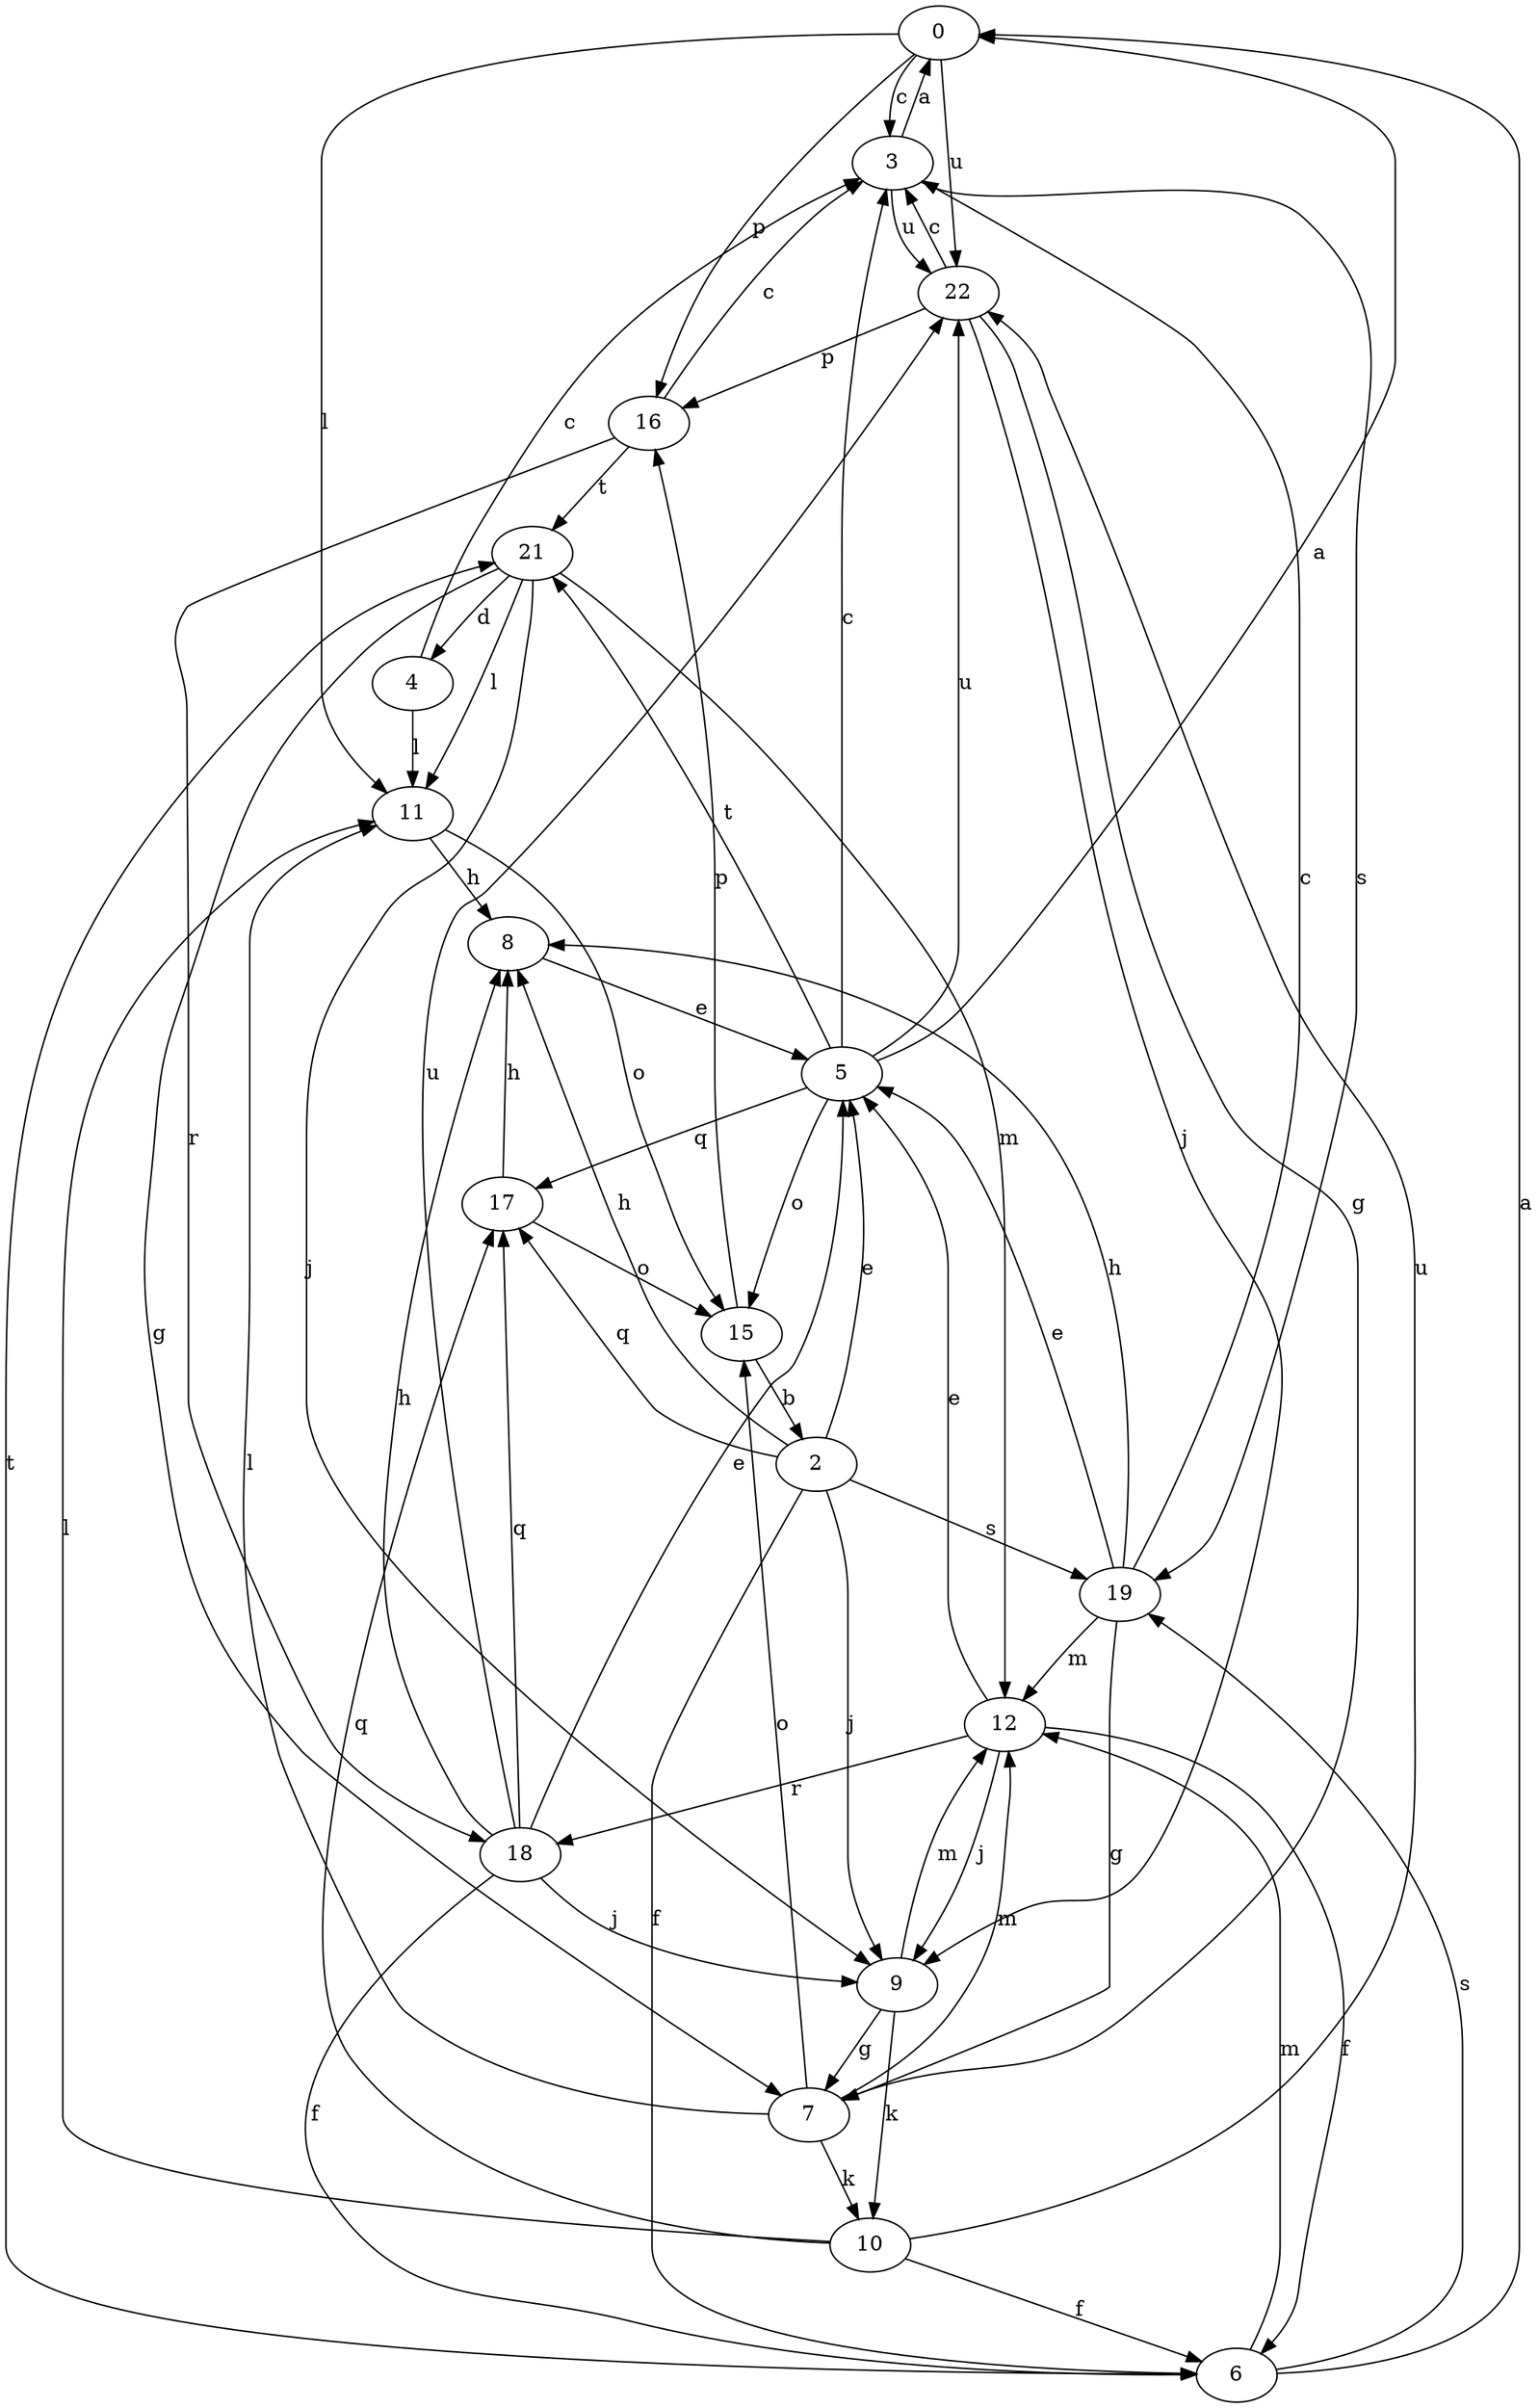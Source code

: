 strict digraph  {
0;
2;
3;
4;
5;
6;
7;
8;
9;
10;
11;
12;
15;
16;
17;
18;
19;
21;
22;
0 -> 3  [label=c];
0 -> 11  [label=l];
0 -> 16  [label=p];
0 -> 22  [label=u];
2 -> 5  [label=e];
2 -> 6  [label=f];
2 -> 8  [label=h];
2 -> 9  [label=j];
2 -> 17  [label=q];
2 -> 19  [label=s];
3 -> 0  [label=a];
3 -> 19  [label=s];
3 -> 22  [label=u];
4 -> 3  [label=c];
4 -> 11  [label=l];
5 -> 0  [label=a];
5 -> 3  [label=c];
5 -> 15  [label=o];
5 -> 17  [label=q];
5 -> 21  [label=t];
5 -> 22  [label=u];
6 -> 0  [label=a];
6 -> 12  [label=m];
6 -> 19  [label=s];
6 -> 21  [label=t];
7 -> 10  [label=k];
7 -> 11  [label=l];
7 -> 12  [label=m];
7 -> 15  [label=o];
8 -> 5  [label=e];
9 -> 7  [label=g];
9 -> 10  [label=k];
9 -> 12  [label=m];
10 -> 6  [label=f];
10 -> 11  [label=l];
10 -> 17  [label=q];
10 -> 22  [label=u];
11 -> 8  [label=h];
11 -> 15  [label=o];
12 -> 5  [label=e];
12 -> 6  [label=f];
12 -> 9  [label=j];
12 -> 18  [label=r];
15 -> 2  [label=b];
15 -> 16  [label=p];
16 -> 3  [label=c];
16 -> 18  [label=r];
16 -> 21  [label=t];
17 -> 8  [label=h];
17 -> 15  [label=o];
18 -> 5  [label=e];
18 -> 6  [label=f];
18 -> 8  [label=h];
18 -> 9  [label=j];
18 -> 17  [label=q];
18 -> 22  [label=u];
19 -> 3  [label=c];
19 -> 5  [label=e];
19 -> 7  [label=g];
19 -> 8  [label=h];
19 -> 12  [label=m];
21 -> 4  [label=d];
21 -> 7  [label=g];
21 -> 9  [label=j];
21 -> 11  [label=l];
21 -> 12  [label=m];
22 -> 3  [label=c];
22 -> 7  [label=g];
22 -> 9  [label=j];
22 -> 16  [label=p];
}
